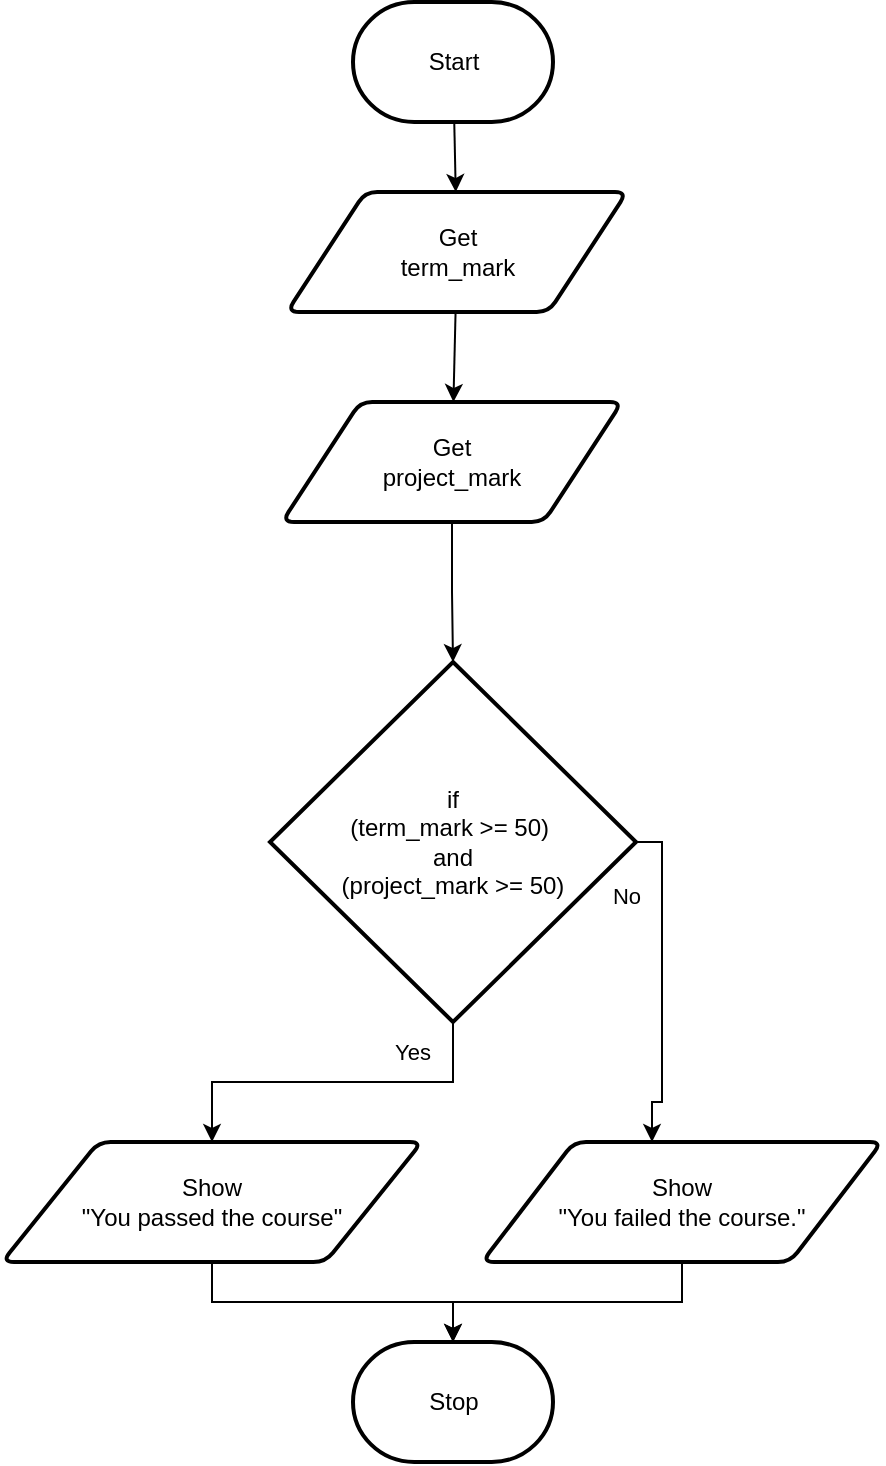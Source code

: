 <mxfile>
    <diagram id="XHk-bZ8t28PDqSV33KaL" name="Page-1">
        <mxGraphModel dx="686" dy="401" grid="1" gridSize="10" guides="1" tooltips="1" connect="1" arrows="1" fold="1" page="1" pageScale="1" pageWidth="850" pageHeight="1100" math="0" shadow="0">
            <root>
                <mxCell id="0"/>
                <mxCell id="1" parent="0"/>
                <mxCell id="86" style="edgeStyle=none;html=1;" edge="1" parent="1" source="57" target="85">
                    <mxGeometry relative="1" as="geometry"/>
                </mxCell>
                <mxCell id="57" value="Start" style="strokeWidth=2;html=1;shape=mxgraph.flowchart.terminator;whiteSpace=wrap;" parent="1" vertex="1">
                    <mxGeometry x="375.5" y="10" width="100" height="60" as="geometry"/>
                </mxCell>
                <mxCell id="72" style="edgeStyle=orthogonalEdgeStyle;html=1;rounded=0;" parent="1" source="58" target="70" edge="1">
                    <mxGeometry relative="1" as="geometry"/>
                </mxCell>
                <mxCell id="58" value="Get&lt;br&gt;project_mark" style="shape=parallelogram;html=1;strokeWidth=2;perimeter=parallelogramPerimeter;whiteSpace=wrap;rounded=1;arcSize=12;size=0.23;" parent="1" vertex="1">
                    <mxGeometry x="340" y="210" width="170" height="60" as="geometry"/>
                </mxCell>
                <mxCell id="68" value="Stop" style="strokeWidth=2;html=1;shape=mxgraph.flowchart.terminator;whiteSpace=wrap;" parent="1" vertex="1">
                    <mxGeometry x="375.5" y="680" width="100" height="60" as="geometry"/>
                </mxCell>
                <mxCell id="73" style="edgeStyle=orthogonalEdgeStyle;shape=connector;rounded=0;html=1;labelBackgroundColor=default;strokeColor=default;fontFamily=Helvetica;fontSize=11;fontColor=default;endArrow=classic;" parent="1" source="70" target="71" edge="1">
                    <mxGeometry relative="1" as="geometry"/>
                </mxCell>
                <mxCell id="89" style="edgeStyle=orthogonalEdgeStyle;rounded=0;html=1;" edge="1" parent="1" source="70" target="81">
                    <mxGeometry relative="1" as="geometry">
                        <Array as="points">
                            <mxPoint x="530" y="430"/>
                            <mxPoint x="530" y="560"/>
                            <mxPoint x="525" y="560"/>
                        </Array>
                    </mxGeometry>
                </mxCell>
                <mxCell id="70" value="if&lt;br&gt;(term_mark &amp;gt;= 50)&amp;nbsp;&lt;br&gt;and&lt;br&gt;(project_mark &amp;gt;= 50)" style="strokeWidth=2;html=1;shape=mxgraph.flowchart.decision;whiteSpace=wrap;" parent="1" vertex="1">
                    <mxGeometry x="334" y="340" width="183" height="180" as="geometry"/>
                </mxCell>
                <mxCell id="78" style="edgeStyle=orthogonalEdgeStyle;shape=connector;rounded=0;html=1;entryX=0.5;entryY=0;entryDx=0;entryDy=0;entryPerimeter=0;labelBackgroundColor=default;strokeColor=default;fontFamily=Helvetica;fontSize=11;fontColor=default;endArrow=classic;" parent="1" source="71" target="68" edge="1">
                    <mxGeometry relative="1" as="geometry"/>
                </mxCell>
                <mxCell id="71" value="Show&lt;br&gt;&quot;You passed the course&quot;" style="shape=parallelogram;html=1;strokeWidth=2;perimeter=parallelogramPerimeter;whiteSpace=wrap;rounded=1;arcSize=12;size=0.23;" parent="1" vertex="1">
                    <mxGeometry x="200" y="580" width="210" height="60" as="geometry"/>
                </mxCell>
                <mxCell id="79" value="Yes" style="text;html=1;align=center;verticalAlign=middle;resizable=0;points=[];autosize=1;strokeColor=none;fillColor=none;fontSize=11;fontFamily=Helvetica;fontColor=default;" parent="1" vertex="1">
                    <mxGeometry x="385" y="520" width="40" height="30" as="geometry"/>
                </mxCell>
                <mxCell id="80" value="No" style="text;html=1;align=center;verticalAlign=middle;resizable=0;points=[];autosize=1;strokeColor=none;fillColor=none;fontSize=11;fontFamily=Helvetica;fontColor=default;" parent="1" vertex="1">
                    <mxGeometry x="492" y="442" width="40" height="30" as="geometry"/>
                </mxCell>
                <mxCell id="84" style="edgeStyle=orthogonalEdgeStyle;shape=connector;rounded=0;html=1;labelBackgroundColor=default;strokeColor=default;fontFamily=Helvetica;fontSize=11;fontColor=default;endArrow=classic;" parent="1" source="81" target="68" edge="1">
                    <mxGeometry relative="1" as="geometry"/>
                </mxCell>
                <mxCell id="81" value="Show&lt;br&gt;&quot;You failed the course.&quot;" style="shape=parallelogram;html=1;strokeWidth=2;perimeter=parallelogramPerimeter;whiteSpace=wrap;rounded=1;arcSize=12;size=0.23;" parent="1" vertex="1">
                    <mxGeometry x="440" y="580" width="200" height="60" as="geometry"/>
                </mxCell>
                <mxCell id="87" style="edgeStyle=none;html=1;" edge="1" parent="1" source="85" target="58">
                    <mxGeometry relative="1" as="geometry"/>
                </mxCell>
                <mxCell id="85" value="Get&lt;br&gt;term_mark" style="shape=parallelogram;html=1;strokeWidth=2;perimeter=parallelogramPerimeter;whiteSpace=wrap;rounded=1;arcSize=12;size=0.23;" vertex="1" parent="1">
                    <mxGeometry x="342.5" y="105" width="170" height="60" as="geometry"/>
                </mxCell>
            </root>
        </mxGraphModel>
    </diagram>
</mxfile>